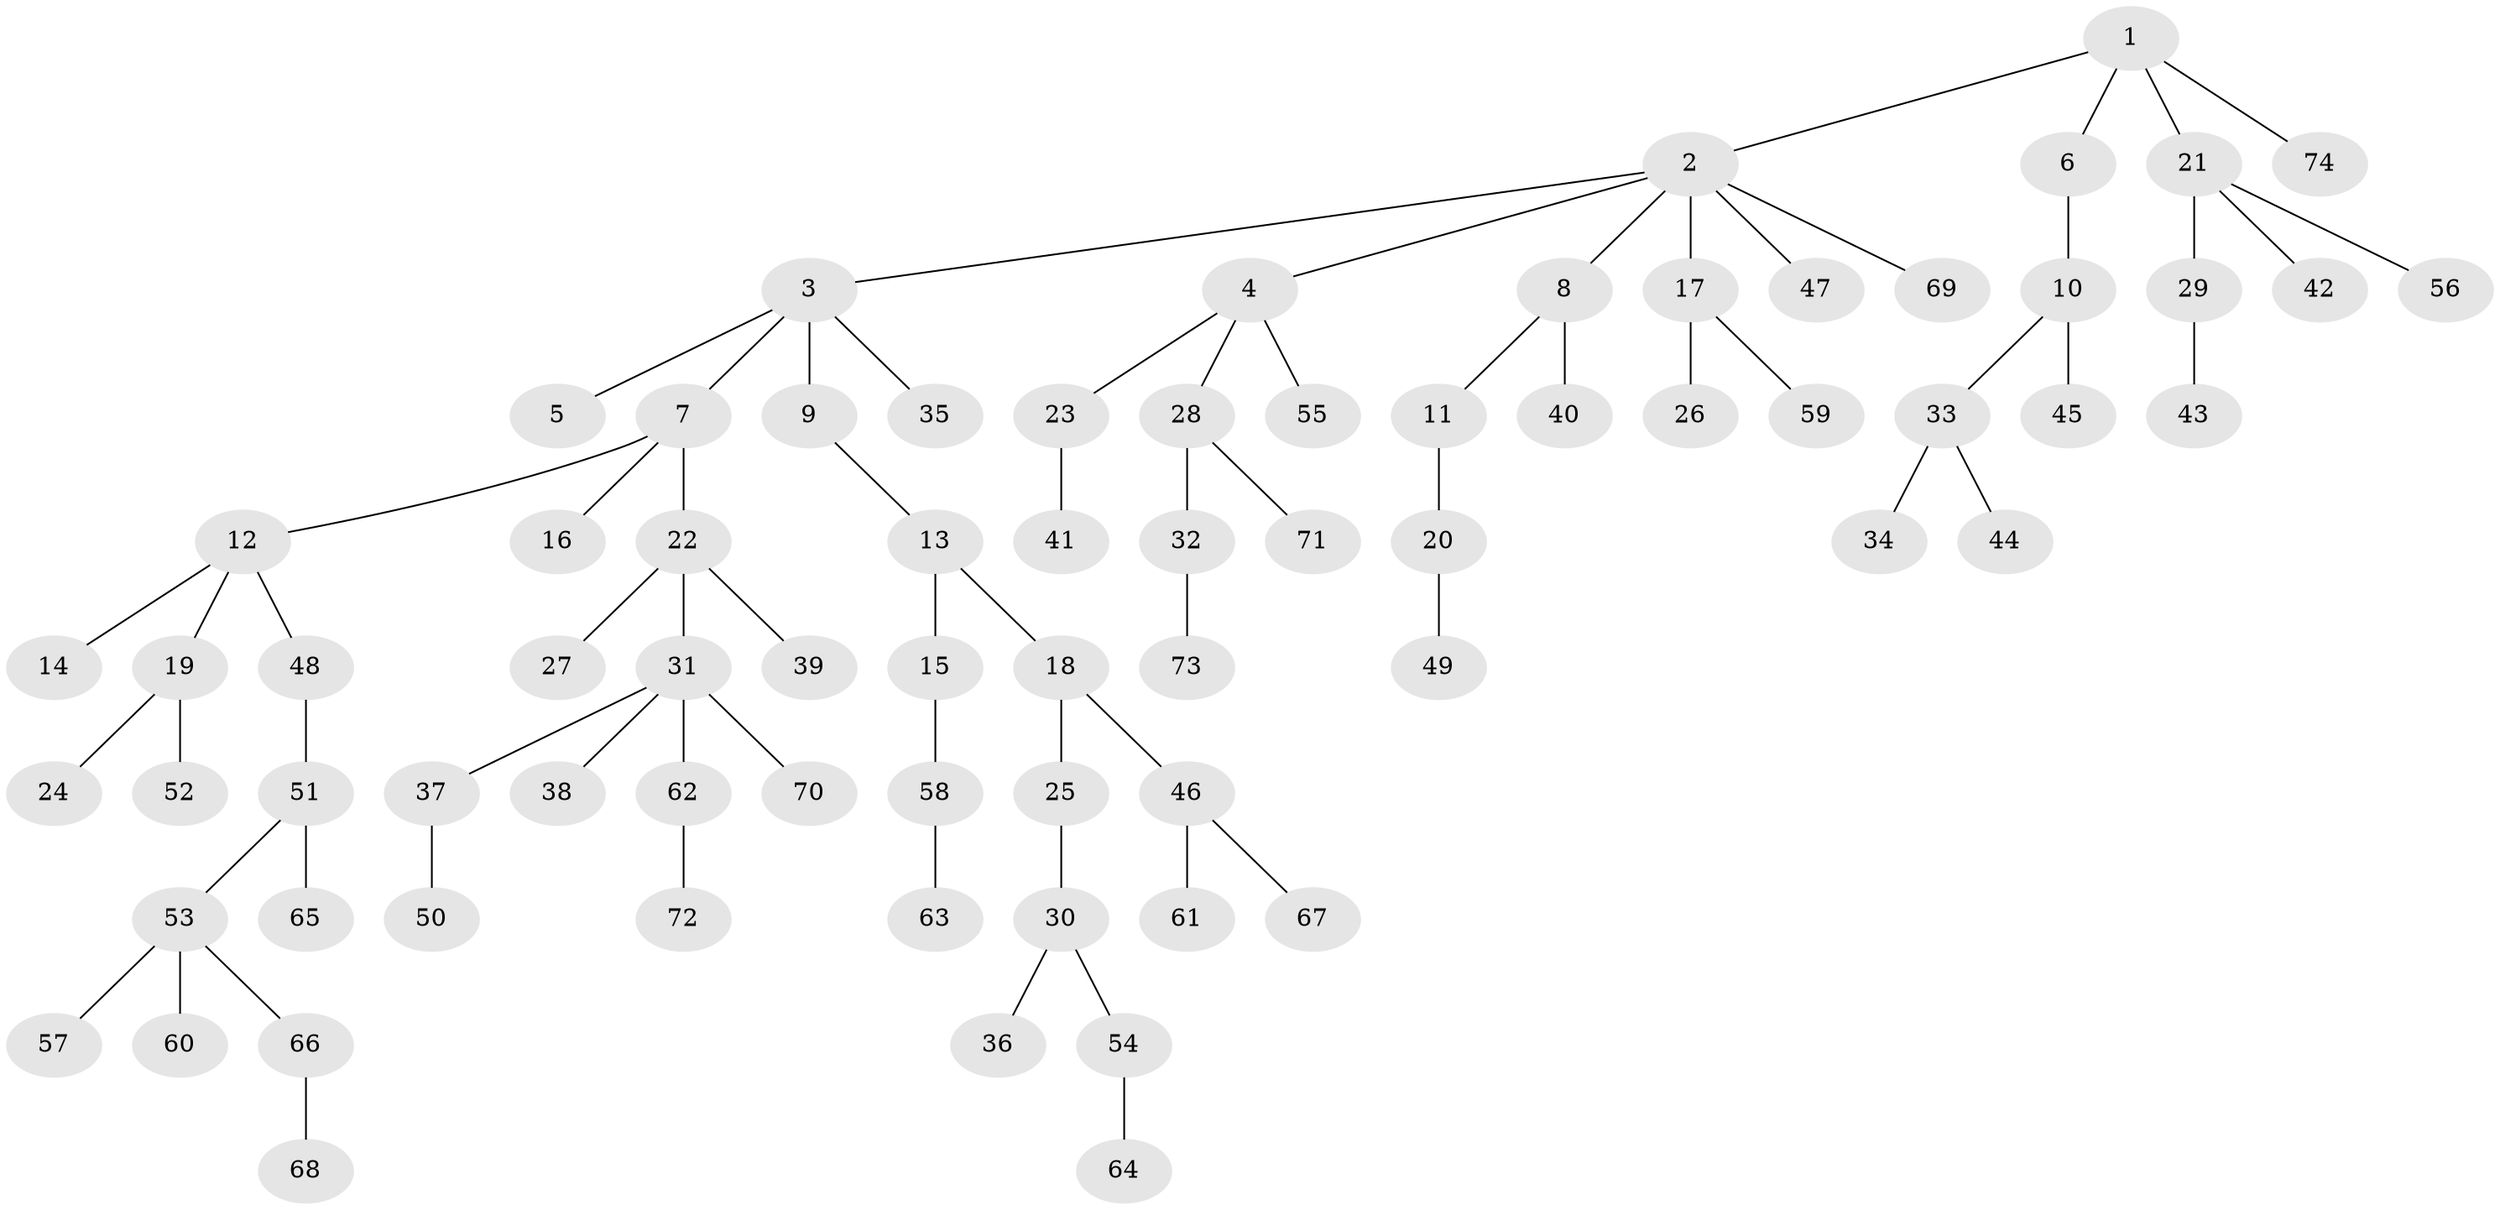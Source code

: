 // Generated by graph-tools (version 1.1) at 2025/36/03/09/25 02:36:47]
// undirected, 74 vertices, 73 edges
graph export_dot {
graph [start="1"]
  node [color=gray90,style=filled];
  1;
  2;
  3;
  4;
  5;
  6;
  7;
  8;
  9;
  10;
  11;
  12;
  13;
  14;
  15;
  16;
  17;
  18;
  19;
  20;
  21;
  22;
  23;
  24;
  25;
  26;
  27;
  28;
  29;
  30;
  31;
  32;
  33;
  34;
  35;
  36;
  37;
  38;
  39;
  40;
  41;
  42;
  43;
  44;
  45;
  46;
  47;
  48;
  49;
  50;
  51;
  52;
  53;
  54;
  55;
  56;
  57;
  58;
  59;
  60;
  61;
  62;
  63;
  64;
  65;
  66;
  67;
  68;
  69;
  70;
  71;
  72;
  73;
  74;
  1 -- 2;
  1 -- 6;
  1 -- 21;
  1 -- 74;
  2 -- 3;
  2 -- 4;
  2 -- 8;
  2 -- 17;
  2 -- 47;
  2 -- 69;
  3 -- 5;
  3 -- 7;
  3 -- 9;
  3 -- 35;
  4 -- 23;
  4 -- 28;
  4 -- 55;
  6 -- 10;
  7 -- 12;
  7 -- 16;
  7 -- 22;
  8 -- 11;
  8 -- 40;
  9 -- 13;
  10 -- 33;
  10 -- 45;
  11 -- 20;
  12 -- 14;
  12 -- 19;
  12 -- 48;
  13 -- 15;
  13 -- 18;
  15 -- 58;
  17 -- 26;
  17 -- 59;
  18 -- 25;
  18 -- 46;
  19 -- 24;
  19 -- 52;
  20 -- 49;
  21 -- 29;
  21 -- 42;
  21 -- 56;
  22 -- 27;
  22 -- 31;
  22 -- 39;
  23 -- 41;
  25 -- 30;
  28 -- 32;
  28 -- 71;
  29 -- 43;
  30 -- 36;
  30 -- 54;
  31 -- 37;
  31 -- 38;
  31 -- 62;
  31 -- 70;
  32 -- 73;
  33 -- 34;
  33 -- 44;
  37 -- 50;
  46 -- 61;
  46 -- 67;
  48 -- 51;
  51 -- 53;
  51 -- 65;
  53 -- 57;
  53 -- 60;
  53 -- 66;
  54 -- 64;
  58 -- 63;
  62 -- 72;
  66 -- 68;
}

